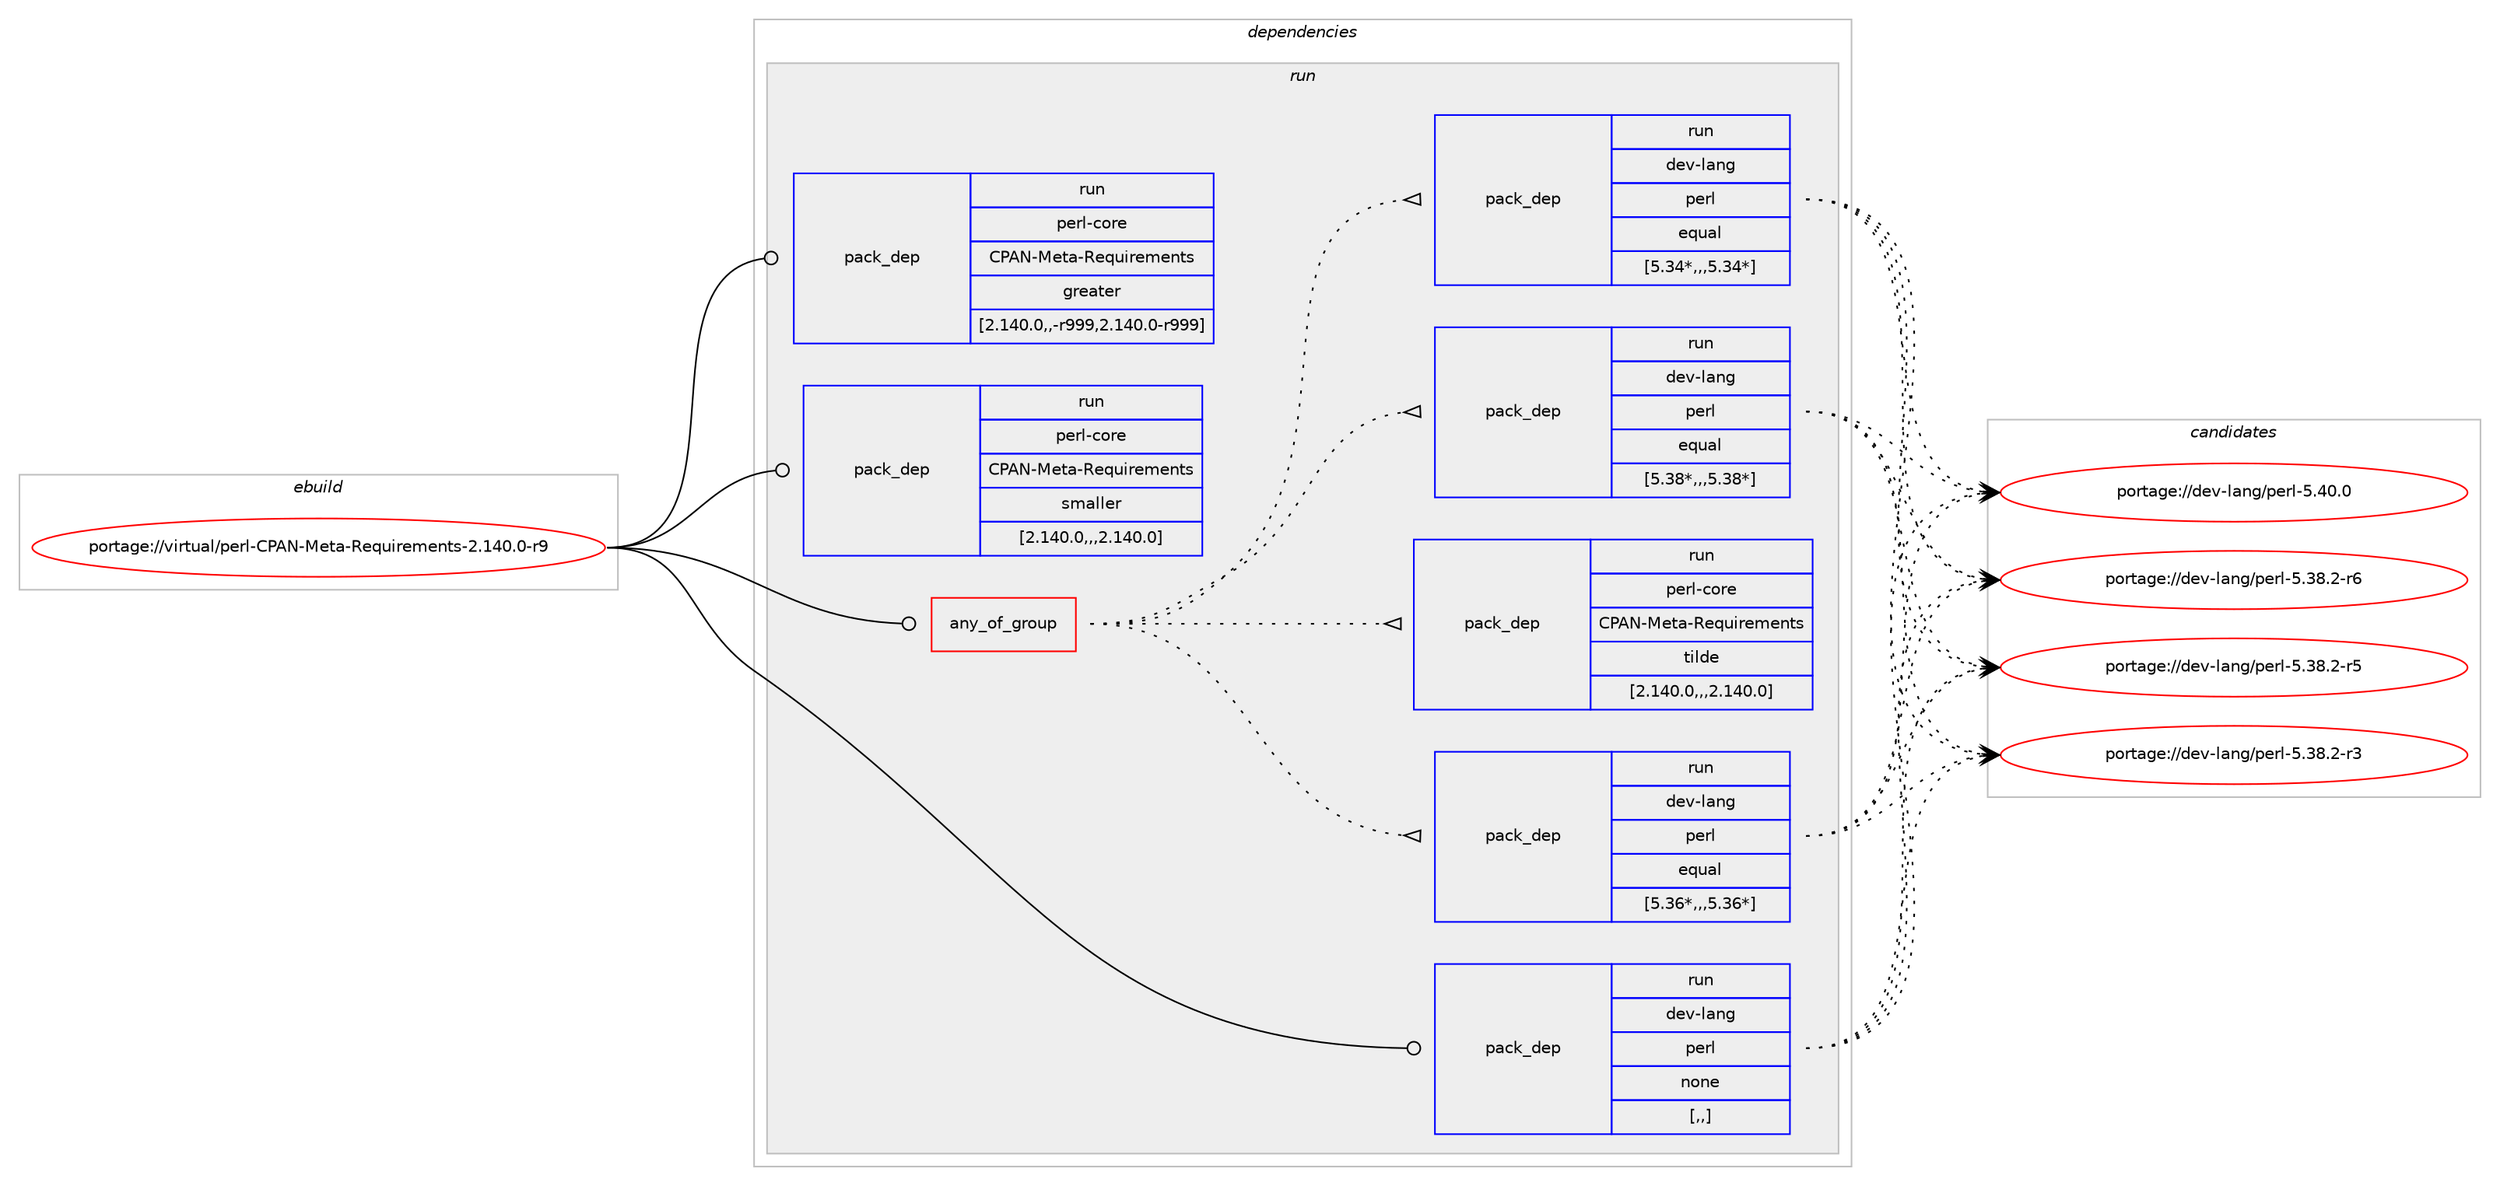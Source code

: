 digraph prolog {

# *************
# Graph options
# *************

newrank=true;
concentrate=true;
compound=true;
graph [rankdir=LR,fontname=Helvetica,fontsize=10,ranksep=1.5];#, ranksep=2.5, nodesep=0.2];
edge  [arrowhead=vee];
node  [fontname=Helvetica,fontsize=10];

# **********
# The ebuild
# **********

subgraph cluster_leftcol {
color=gray;
label=<<i>ebuild</i>>;
id [label="portage://virtual/perl-CPAN-Meta-Requirements-2.140.0-r9", color=red, width=4, href="../virtual/perl-CPAN-Meta-Requirements-2.140.0-r9.svg"];
}

# ****************
# The dependencies
# ****************

subgraph cluster_midcol {
color=gray;
label=<<i>dependencies</i>>;
subgraph cluster_compile {
fillcolor="#eeeeee";
style=filled;
label=<<i>compile</i>>;
}
subgraph cluster_compileandrun {
fillcolor="#eeeeee";
style=filled;
label=<<i>compile and run</i>>;
}
subgraph cluster_run {
fillcolor="#eeeeee";
style=filled;
label=<<i>run</i>>;
subgraph any26 {
dependency2223 [label=<<TABLE BORDER="0" CELLBORDER="1" CELLSPACING="0" CELLPADDING="4"><TR><TD CELLPADDING="10">any_of_group</TD></TR></TABLE>>, shape=none, color=red];subgraph pack1674 {
dependency2224 [label=<<TABLE BORDER="0" CELLBORDER="1" CELLSPACING="0" CELLPADDING="4" WIDTH="220"><TR><TD ROWSPAN="6" CELLPADDING="30">pack_dep</TD></TR><TR><TD WIDTH="110">run</TD></TR><TR><TD>dev-lang</TD></TR><TR><TD>perl</TD></TR><TR><TD>equal</TD></TR><TR><TD>[5.38*,,,5.38*]</TD></TR></TABLE>>, shape=none, color=blue];
}
dependency2223:e -> dependency2224:w [weight=20,style="dotted",arrowhead="oinv"];
subgraph pack1675 {
dependency2225 [label=<<TABLE BORDER="0" CELLBORDER="1" CELLSPACING="0" CELLPADDING="4" WIDTH="220"><TR><TD ROWSPAN="6" CELLPADDING="30">pack_dep</TD></TR><TR><TD WIDTH="110">run</TD></TR><TR><TD>dev-lang</TD></TR><TR><TD>perl</TD></TR><TR><TD>equal</TD></TR><TR><TD>[5.36*,,,5.36*]</TD></TR></TABLE>>, shape=none, color=blue];
}
dependency2223:e -> dependency2225:w [weight=20,style="dotted",arrowhead="oinv"];
subgraph pack1676 {
dependency2226 [label=<<TABLE BORDER="0" CELLBORDER="1" CELLSPACING="0" CELLPADDING="4" WIDTH="220"><TR><TD ROWSPAN="6" CELLPADDING="30">pack_dep</TD></TR><TR><TD WIDTH="110">run</TD></TR><TR><TD>dev-lang</TD></TR><TR><TD>perl</TD></TR><TR><TD>equal</TD></TR><TR><TD>[5.34*,,,5.34*]</TD></TR></TABLE>>, shape=none, color=blue];
}
dependency2223:e -> dependency2226:w [weight=20,style="dotted",arrowhead="oinv"];
subgraph pack1677 {
dependency2227 [label=<<TABLE BORDER="0" CELLBORDER="1" CELLSPACING="0" CELLPADDING="4" WIDTH="220"><TR><TD ROWSPAN="6" CELLPADDING="30">pack_dep</TD></TR><TR><TD WIDTH="110">run</TD></TR><TR><TD>perl-core</TD></TR><TR><TD>CPAN-Meta-Requirements</TD></TR><TR><TD>tilde</TD></TR><TR><TD>[2.140.0,,,2.140.0]</TD></TR></TABLE>>, shape=none, color=blue];
}
dependency2223:e -> dependency2227:w [weight=20,style="dotted",arrowhead="oinv"];
}
id:e -> dependency2223:w [weight=20,style="solid",arrowhead="odot"];
subgraph pack1678 {
dependency2228 [label=<<TABLE BORDER="0" CELLBORDER="1" CELLSPACING="0" CELLPADDING="4" WIDTH="220"><TR><TD ROWSPAN="6" CELLPADDING="30">pack_dep</TD></TR><TR><TD WIDTH="110">run</TD></TR><TR><TD>dev-lang</TD></TR><TR><TD>perl</TD></TR><TR><TD>none</TD></TR><TR><TD>[,,]</TD></TR></TABLE>>, shape=none, color=blue];
}
id:e -> dependency2228:w [weight=20,style="solid",arrowhead="odot"];
subgraph pack1679 {
dependency2229 [label=<<TABLE BORDER="0" CELLBORDER="1" CELLSPACING="0" CELLPADDING="4" WIDTH="220"><TR><TD ROWSPAN="6" CELLPADDING="30">pack_dep</TD></TR><TR><TD WIDTH="110">run</TD></TR><TR><TD>perl-core</TD></TR><TR><TD>CPAN-Meta-Requirements</TD></TR><TR><TD>greater</TD></TR><TR><TD>[2.140.0,,-r999,2.140.0-r999]</TD></TR></TABLE>>, shape=none, color=blue];
}
id:e -> dependency2229:w [weight=20,style="solid",arrowhead="odot"];
subgraph pack1680 {
dependency2230 [label=<<TABLE BORDER="0" CELLBORDER="1" CELLSPACING="0" CELLPADDING="4" WIDTH="220"><TR><TD ROWSPAN="6" CELLPADDING="30">pack_dep</TD></TR><TR><TD WIDTH="110">run</TD></TR><TR><TD>perl-core</TD></TR><TR><TD>CPAN-Meta-Requirements</TD></TR><TR><TD>smaller</TD></TR><TR><TD>[2.140.0,,,2.140.0]</TD></TR></TABLE>>, shape=none, color=blue];
}
id:e -> dependency2230:w [weight=20,style="solid",arrowhead="odot"];
}
}

# **************
# The candidates
# **************

subgraph cluster_choices {
rank=same;
color=gray;
label=<<i>candidates</i>>;

subgraph choice1674 {
color=black;
nodesep=1;
choice10010111845108971101034711210111410845534652484648 [label="portage://dev-lang/perl-5.40.0", color=red, width=4,href="../dev-lang/perl-5.40.0.svg"];
choice100101118451089711010347112101114108455346515646504511454 [label="portage://dev-lang/perl-5.38.2-r6", color=red, width=4,href="../dev-lang/perl-5.38.2-r6.svg"];
choice100101118451089711010347112101114108455346515646504511453 [label="portage://dev-lang/perl-5.38.2-r5", color=red, width=4,href="../dev-lang/perl-5.38.2-r5.svg"];
choice100101118451089711010347112101114108455346515646504511451 [label="portage://dev-lang/perl-5.38.2-r3", color=red, width=4,href="../dev-lang/perl-5.38.2-r3.svg"];
dependency2224:e -> choice10010111845108971101034711210111410845534652484648:w [style=dotted,weight="100"];
dependency2224:e -> choice100101118451089711010347112101114108455346515646504511454:w [style=dotted,weight="100"];
dependency2224:e -> choice100101118451089711010347112101114108455346515646504511453:w [style=dotted,weight="100"];
dependency2224:e -> choice100101118451089711010347112101114108455346515646504511451:w [style=dotted,weight="100"];
}
subgraph choice1675 {
color=black;
nodesep=1;
choice10010111845108971101034711210111410845534652484648 [label="portage://dev-lang/perl-5.40.0", color=red, width=4,href="../dev-lang/perl-5.40.0.svg"];
choice100101118451089711010347112101114108455346515646504511454 [label="portage://dev-lang/perl-5.38.2-r6", color=red, width=4,href="../dev-lang/perl-5.38.2-r6.svg"];
choice100101118451089711010347112101114108455346515646504511453 [label="portage://dev-lang/perl-5.38.2-r5", color=red, width=4,href="../dev-lang/perl-5.38.2-r5.svg"];
choice100101118451089711010347112101114108455346515646504511451 [label="portage://dev-lang/perl-5.38.2-r3", color=red, width=4,href="../dev-lang/perl-5.38.2-r3.svg"];
dependency2225:e -> choice10010111845108971101034711210111410845534652484648:w [style=dotted,weight="100"];
dependency2225:e -> choice100101118451089711010347112101114108455346515646504511454:w [style=dotted,weight="100"];
dependency2225:e -> choice100101118451089711010347112101114108455346515646504511453:w [style=dotted,weight="100"];
dependency2225:e -> choice100101118451089711010347112101114108455346515646504511451:w [style=dotted,weight="100"];
}
subgraph choice1676 {
color=black;
nodesep=1;
choice10010111845108971101034711210111410845534652484648 [label="portage://dev-lang/perl-5.40.0", color=red, width=4,href="../dev-lang/perl-5.40.0.svg"];
choice100101118451089711010347112101114108455346515646504511454 [label="portage://dev-lang/perl-5.38.2-r6", color=red, width=4,href="../dev-lang/perl-5.38.2-r6.svg"];
choice100101118451089711010347112101114108455346515646504511453 [label="portage://dev-lang/perl-5.38.2-r5", color=red, width=4,href="../dev-lang/perl-5.38.2-r5.svg"];
choice100101118451089711010347112101114108455346515646504511451 [label="portage://dev-lang/perl-5.38.2-r3", color=red, width=4,href="../dev-lang/perl-5.38.2-r3.svg"];
dependency2226:e -> choice10010111845108971101034711210111410845534652484648:w [style=dotted,weight="100"];
dependency2226:e -> choice100101118451089711010347112101114108455346515646504511454:w [style=dotted,weight="100"];
dependency2226:e -> choice100101118451089711010347112101114108455346515646504511453:w [style=dotted,weight="100"];
dependency2226:e -> choice100101118451089711010347112101114108455346515646504511451:w [style=dotted,weight="100"];
}
subgraph choice1677 {
color=black;
nodesep=1;
}
subgraph choice1678 {
color=black;
nodesep=1;
choice10010111845108971101034711210111410845534652484648 [label="portage://dev-lang/perl-5.40.0", color=red, width=4,href="../dev-lang/perl-5.40.0.svg"];
choice100101118451089711010347112101114108455346515646504511454 [label="portage://dev-lang/perl-5.38.2-r6", color=red, width=4,href="../dev-lang/perl-5.38.2-r6.svg"];
choice100101118451089711010347112101114108455346515646504511453 [label="portage://dev-lang/perl-5.38.2-r5", color=red, width=4,href="../dev-lang/perl-5.38.2-r5.svg"];
choice100101118451089711010347112101114108455346515646504511451 [label="portage://dev-lang/perl-5.38.2-r3", color=red, width=4,href="../dev-lang/perl-5.38.2-r3.svg"];
dependency2228:e -> choice10010111845108971101034711210111410845534652484648:w [style=dotted,weight="100"];
dependency2228:e -> choice100101118451089711010347112101114108455346515646504511454:w [style=dotted,weight="100"];
dependency2228:e -> choice100101118451089711010347112101114108455346515646504511453:w [style=dotted,weight="100"];
dependency2228:e -> choice100101118451089711010347112101114108455346515646504511451:w [style=dotted,weight="100"];
}
subgraph choice1679 {
color=black;
nodesep=1;
}
subgraph choice1680 {
color=black;
nodesep=1;
}
}

}
